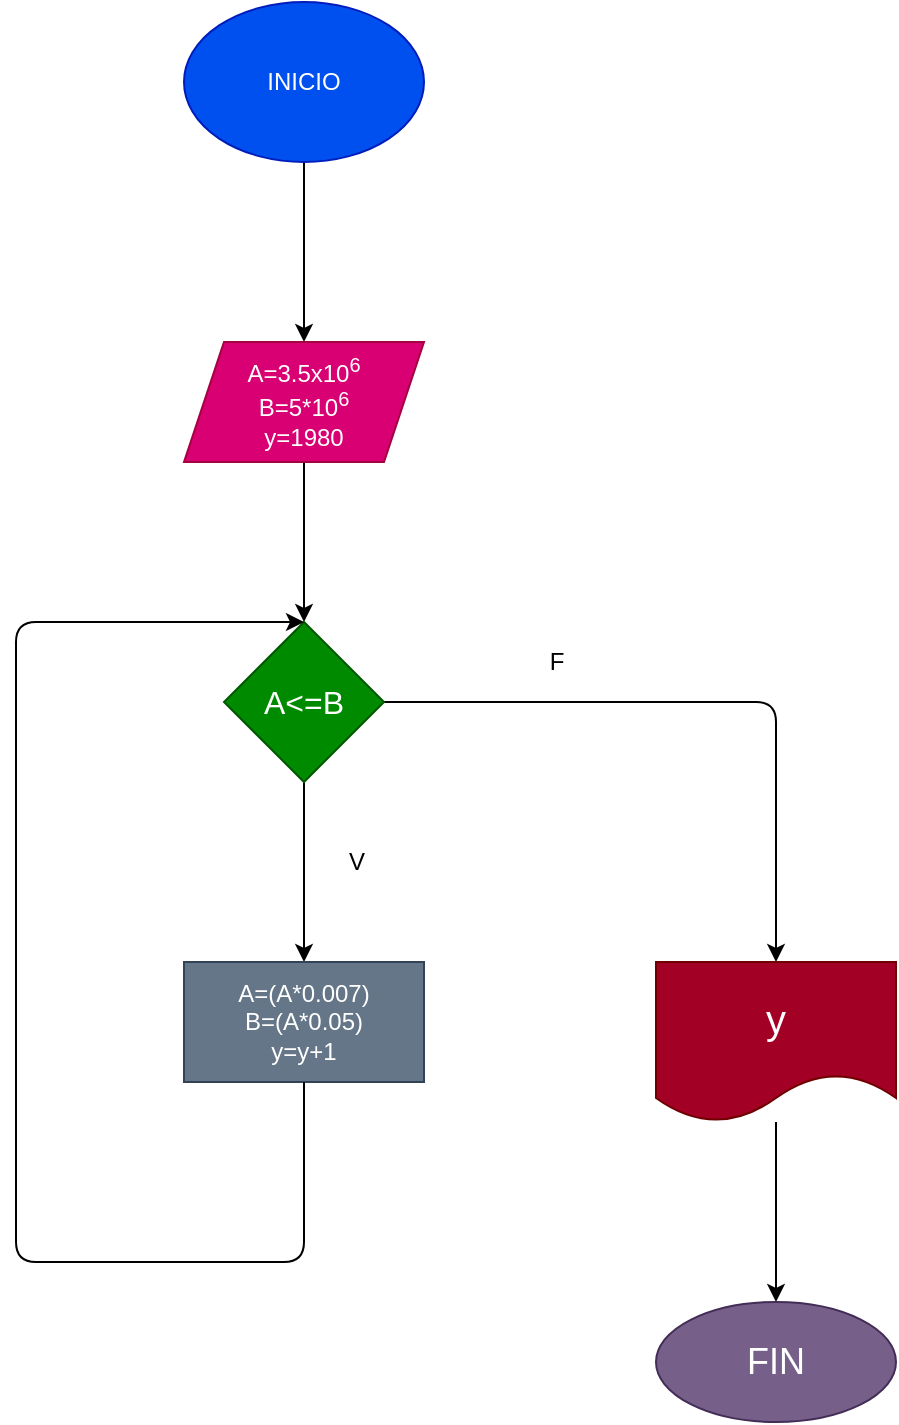 <mxfile>
    <diagram id="gnEzqPcKT5Hlb3ligbpY" name="Página-1">
        <mxGraphModel dx="1162" dy="790" grid="1" gridSize="10" guides="1" tooltips="1" connect="1" arrows="1" fold="1" page="1" pageScale="1" pageWidth="827" pageHeight="1169" math="0" shadow="0">
            <root>
                <mxCell id="0"/>
                <mxCell id="1" parent="0"/>
                <mxCell id="4" value="" style="edgeStyle=none;html=1;" edge="1" parent="1" source="2" target="3">
                    <mxGeometry relative="1" as="geometry"/>
                </mxCell>
                <mxCell id="2" value="INICIO" style="ellipse;whiteSpace=wrap;html=1;fillColor=#0050ef;fontColor=#ffffff;strokeColor=#001DBC;" vertex="1" parent="1">
                    <mxGeometry x="354" width="120" height="80" as="geometry"/>
                </mxCell>
                <mxCell id="6" value="" style="edgeStyle=none;html=1;" edge="1" parent="1" source="3">
                    <mxGeometry relative="1" as="geometry">
                        <mxPoint x="414" y="310" as="targetPoint"/>
                    </mxGeometry>
                </mxCell>
                <mxCell id="3" value="A=3.5x10&lt;sup&gt;6&lt;/sup&gt;&lt;br&gt;B=5*10&lt;sup&gt;6&lt;/sup&gt;&lt;br&gt;y=1980" style="shape=parallelogram;perimeter=parallelogramPerimeter;whiteSpace=wrap;html=1;fixedSize=1;fillColor=#d80073;fontColor=#ffffff;strokeColor=#A50040;" vertex="1" parent="1">
                    <mxGeometry x="354" y="170" width="120" height="60" as="geometry"/>
                </mxCell>
                <mxCell id="10" value="" style="edgeStyle=none;html=1;" edge="1" parent="1" source="7" target="9">
                    <mxGeometry relative="1" as="geometry"/>
                </mxCell>
                <mxCell id="12" value="" style="edgeStyle=none;html=1;" edge="1" parent="1" source="7" target="11">
                    <mxGeometry relative="1" as="geometry">
                        <Array as="points">
                            <mxPoint x="650" y="350"/>
                        </Array>
                    </mxGeometry>
                </mxCell>
                <mxCell id="7" value="&lt;font style=&quot;font-size: 16px&quot;&gt;A&amp;lt;=B&lt;/font&gt;" style="rhombus;whiteSpace=wrap;html=1;fillColor=#008a00;fontColor=#ffffff;strokeColor=#005700;" vertex="1" parent="1">
                    <mxGeometry x="374" y="310" width="80" height="80" as="geometry"/>
                </mxCell>
                <mxCell id="9" value="A=(A*0.007)&lt;br&gt;B=(A*0.05)&lt;br&gt;y=y+1" style="whiteSpace=wrap;html=1;fillColor=#647687;fontColor=#ffffff;strokeColor=#314354;" vertex="1" parent="1">
                    <mxGeometry x="354" y="480" width="120" height="60" as="geometry"/>
                </mxCell>
                <mxCell id="14" value="" style="edgeStyle=none;html=1;" edge="1" parent="1" source="11" target="13">
                    <mxGeometry relative="1" as="geometry"/>
                </mxCell>
                <mxCell id="11" value="&lt;font style=&quot;font-size: 20px&quot;&gt;y&lt;/font&gt;" style="shape=document;whiteSpace=wrap;html=1;boundedLbl=1;fillColor=#a20025;fontColor=#ffffff;strokeColor=#6F0000;" vertex="1" parent="1">
                    <mxGeometry x="590" y="480" width="120" height="80" as="geometry"/>
                </mxCell>
                <mxCell id="13" value="&lt;font style=&quot;font-size: 18px&quot;&gt;FIN&lt;/font&gt;" style="ellipse;whiteSpace=wrap;html=1;fillColor=#76608a;fontColor=#ffffff;strokeColor=#432D57;" vertex="1" parent="1">
                    <mxGeometry x="590" y="650" width="120" height="60" as="geometry"/>
                </mxCell>
                <mxCell id="15" value="" style="endArrow=classic;html=1;entryX=0.5;entryY=0;entryDx=0;entryDy=0;" edge="1" parent="1" target="7">
                    <mxGeometry width="50" height="50" relative="1" as="geometry">
                        <mxPoint x="414" y="540" as="sourcePoint"/>
                        <mxPoint x="464" y="490" as="targetPoint"/>
                        <Array as="points">
                            <mxPoint x="414" y="630"/>
                            <mxPoint x="270" y="630"/>
                            <mxPoint x="270" y="310"/>
                        </Array>
                    </mxGeometry>
                </mxCell>
                <mxCell id="16" value="V" style="text;html=1;resizable=0;autosize=1;align=center;verticalAlign=middle;points=[];fillColor=none;strokeColor=none;rounded=0;" vertex="1" parent="1">
                    <mxGeometry x="430" y="420" width="20" height="20" as="geometry"/>
                </mxCell>
                <mxCell id="17" value="F" style="text;html=1;resizable=0;autosize=1;align=center;verticalAlign=middle;points=[];fillColor=none;strokeColor=none;rounded=0;" vertex="1" parent="1">
                    <mxGeometry x="530" y="320" width="20" height="20" as="geometry"/>
                </mxCell>
            </root>
        </mxGraphModel>
    </diagram>
</mxfile>